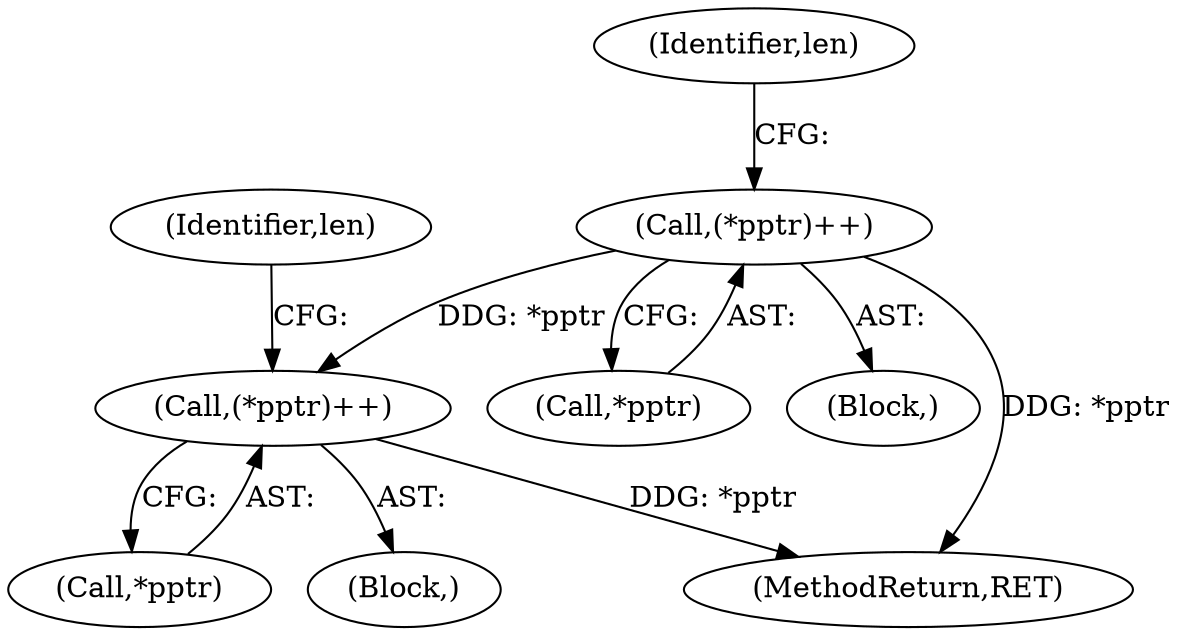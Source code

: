 digraph "0_tcpdump_d17507ffa3e9742199b02a66aa940e79ababfa30@pointer" {
"1000149" [label="(Call,(*pptr)++)"];
"1000155" [label="(Call,(*pptr)++)"];
"1000156" [label="(Call,*pptr)"];
"1000150" [label="(Call,*pptr)"];
"1000160" [label="(Identifier,len)"];
"1000149" [label="(Call,(*pptr)++)"];
"1000112" [label="(Block,)"];
"1000119" [label="(Block,)"];
"1000155" [label="(Call,(*pptr)++)"];
"1000163" [label="(MethodReturn,RET)"];
"1000154" [label="(Identifier,len)"];
"1000149" -> "1000119"  [label="AST: "];
"1000149" -> "1000150"  [label="CFG: "];
"1000150" -> "1000149"  [label="AST: "];
"1000154" -> "1000149"  [label="CFG: "];
"1000149" -> "1000163"  [label="DDG: *pptr"];
"1000149" -> "1000155"  [label="DDG: *pptr"];
"1000155" -> "1000112"  [label="AST: "];
"1000155" -> "1000156"  [label="CFG: "];
"1000156" -> "1000155"  [label="AST: "];
"1000160" -> "1000155"  [label="CFG: "];
"1000155" -> "1000163"  [label="DDG: *pptr"];
}

